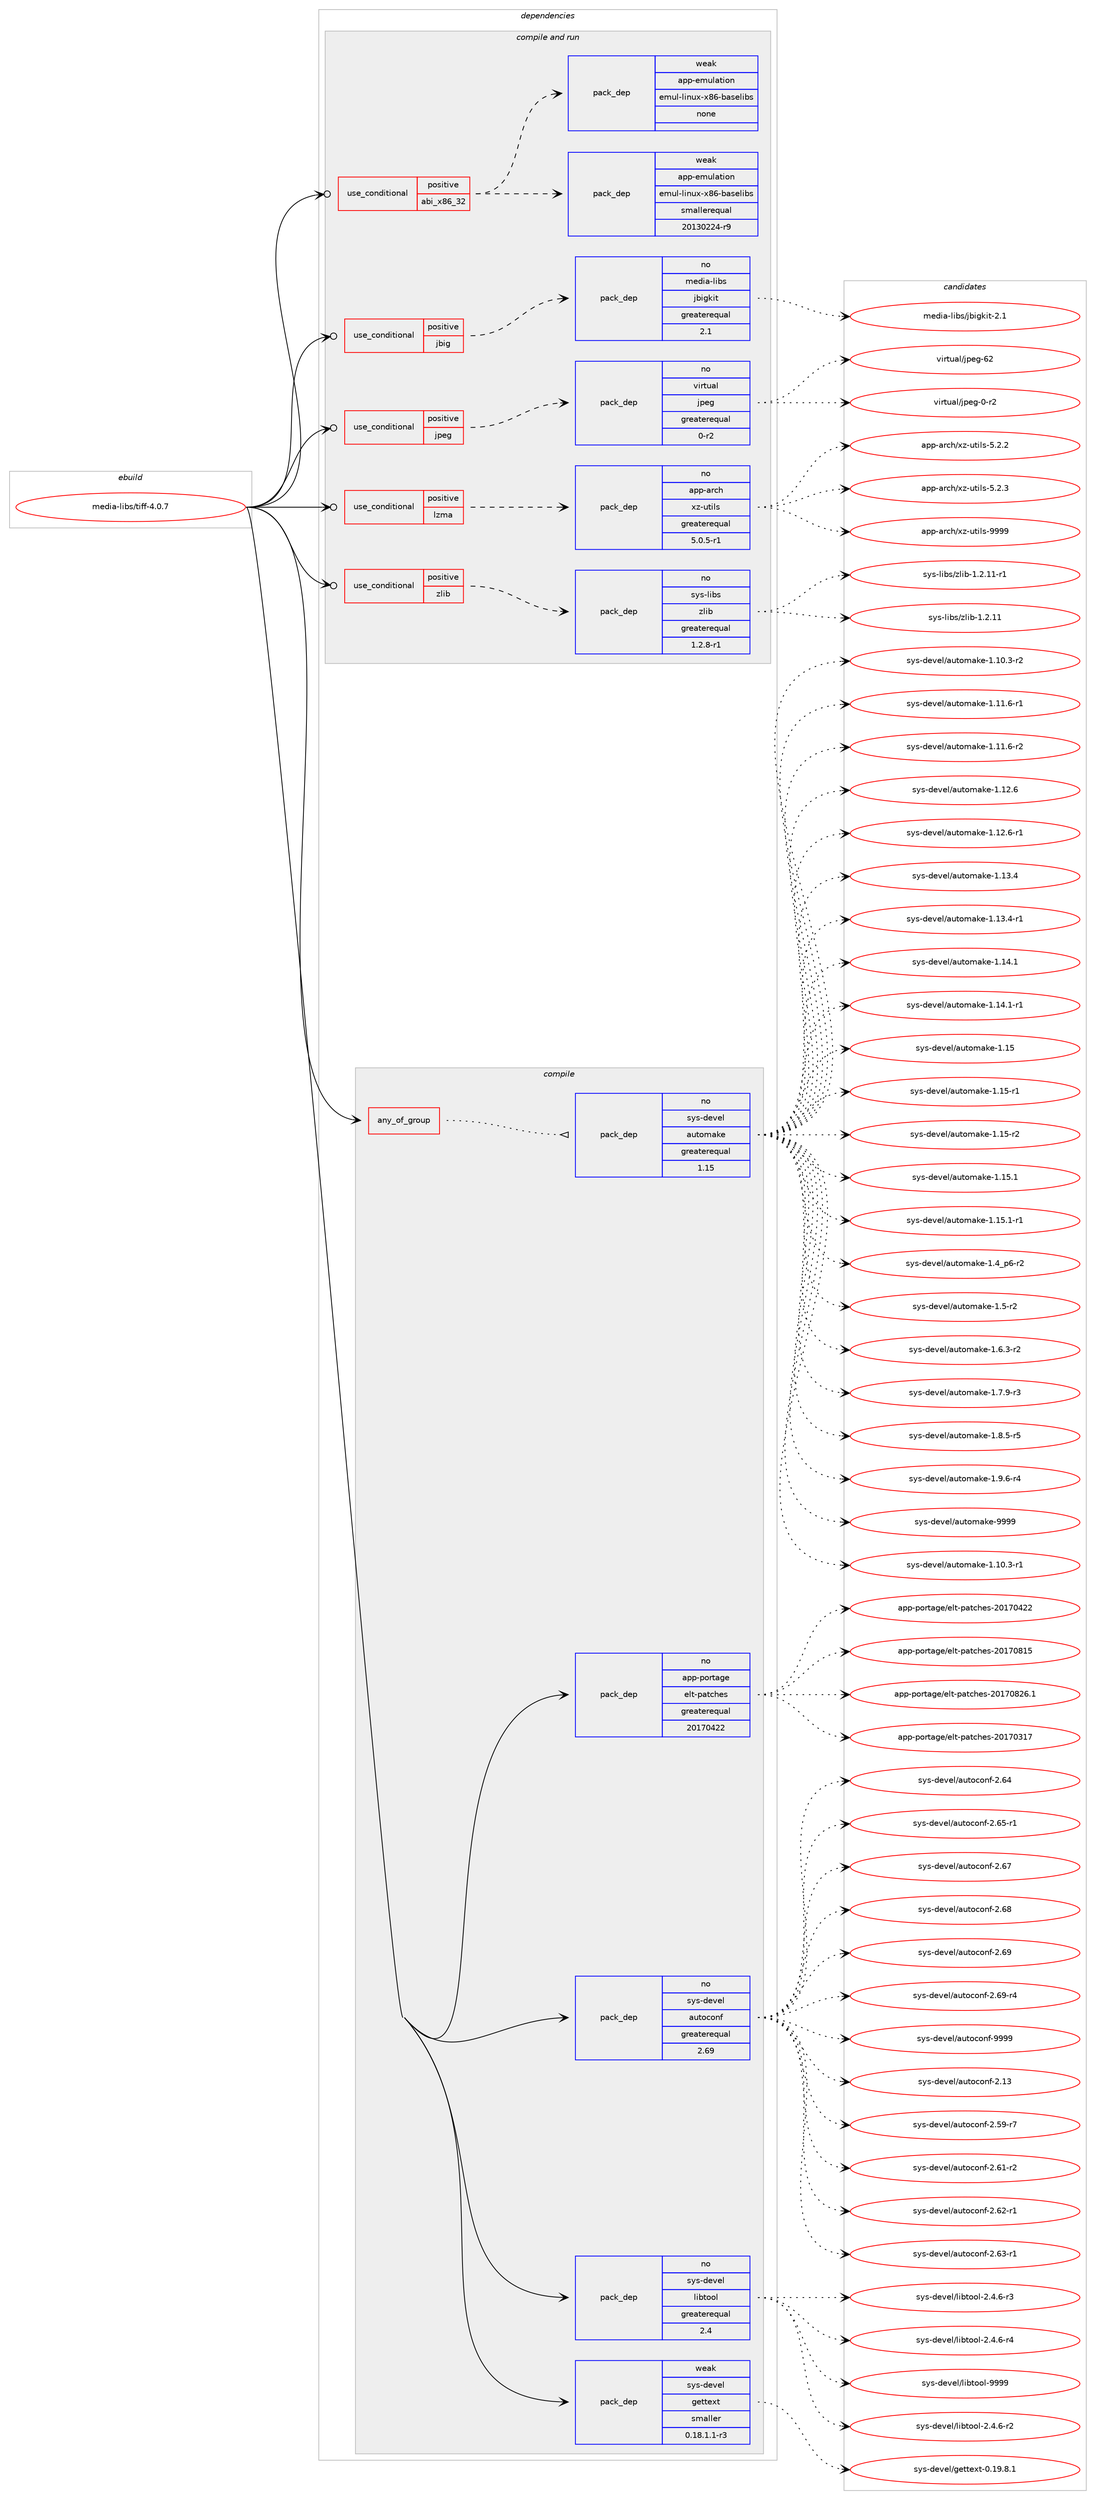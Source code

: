 digraph prolog {

# *************
# Graph options
# *************

newrank=true;
concentrate=true;
compound=true;
graph [rankdir=LR,fontname=Helvetica,fontsize=10,ranksep=1.5];#, ranksep=2.5, nodesep=0.2];
edge  [arrowhead=vee];
node  [fontname=Helvetica,fontsize=10];

# **********
# The ebuild
# **********

subgraph cluster_leftcol {
color=gray;
rank=same;
label=<<i>ebuild</i>>;
id [label="media-libs/tiff-4.0.7", color=red, width=4, href="../media-libs/tiff-4.0.7.svg"];
}

# ****************
# The dependencies
# ****************

subgraph cluster_midcol {
color=gray;
label=<<i>dependencies</i>>;
subgraph cluster_compile {
fillcolor="#eeeeee";
style=filled;
label=<<i>compile</i>>;
subgraph any5780 {
dependency370776 [label=<<TABLE BORDER="0" CELLBORDER="1" CELLSPACING="0" CELLPADDING="4"><TR><TD CELLPADDING="10">any_of_group</TD></TR></TABLE>>, shape=none, color=red];subgraph pack273263 {
dependency370777 [label=<<TABLE BORDER="0" CELLBORDER="1" CELLSPACING="0" CELLPADDING="4" WIDTH="220"><TR><TD ROWSPAN="6" CELLPADDING="30">pack_dep</TD></TR><TR><TD WIDTH="110">no</TD></TR><TR><TD>sys-devel</TD></TR><TR><TD>automake</TD></TR><TR><TD>greaterequal</TD></TR><TR><TD>1.15</TD></TR></TABLE>>, shape=none, color=blue];
}
dependency370776:e -> dependency370777:w [weight=20,style="dotted",arrowhead="oinv"];
}
id:e -> dependency370776:w [weight=20,style="solid",arrowhead="vee"];
subgraph pack273264 {
dependency370778 [label=<<TABLE BORDER="0" CELLBORDER="1" CELLSPACING="0" CELLPADDING="4" WIDTH="220"><TR><TD ROWSPAN="6" CELLPADDING="30">pack_dep</TD></TR><TR><TD WIDTH="110">no</TD></TR><TR><TD>app-portage</TD></TR><TR><TD>elt-patches</TD></TR><TR><TD>greaterequal</TD></TR><TR><TD>20170422</TD></TR></TABLE>>, shape=none, color=blue];
}
id:e -> dependency370778:w [weight=20,style="solid",arrowhead="vee"];
subgraph pack273265 {
dependency370779 [label=<<TABLE BORDER="0" CELLBORDER="1" CELLSPACING="0" CELLPADDING="4" WIDTH="220"><TR><TD ROWSPAN="6" CELLPADDING="30">pack_dep</TD></TR><TR><TD WIDTH="110">no</TD></TR><TR><TD>sys-devel</TD></TR><TR><TD>autoconf</TD></TR><TR><TD>greaterequal</TD></TR><TR><TD>2.69</TD></TR></TABLE>>, shape=none, color=blue];
}
id:e -> dependency370779:w [weight=20,style="solid",arrowhead="vee"];
subgraph pack273266 {
dependency370780 [label=<<TABLE BORDER="0" CELLBORDER="1" CELLSPACING="0" CELLPADDING="4" WIDTH="220"><TR><TD ROWSPAN="6" CELLPADDING="30">pack_dep</TD></TR><TR><TD WIDTH="110">no</TD></TR><TR><TD>sys-devel</TD></TR><TR><TD>libtool</TD></TR><TR><TD>greaterequal</TD></TR><TR><TD>2.4</TD></TR></TABLE>>, shape=none, color=blue];
}
id:e -> dependency370780:w [weight=20,style="solid",arrowhead="vee"];
subgraph pack273267 {
dependency370781 [label=<<TABLE BORDER="0" CELLBORDER="1" CELLSPACING="0" CELLPADDING="4" WIDTH="220"><TR><TD ROWSPAN="6" CELLPADDING="30">pack_dep</TD></TR><TR><TD WIDTH="110">weak</TD></TR><TR><TD>sys-devel</TD></TR><TR><TD>gettext</TD></TR><TR><TD>smaller</TD></TR><TR><TD>0.18.1.1-r3</TD></TR></TABLE>>, shape=none, color=blue];
}
id:e -> dependency370781:w [weight=20,style="solid",arrowhead="vee"];
}
subgraph cluster_compileandrun {
fillcolor="#eeeeee";
style=filled;
label=<<i>compile and run</i>>;
subgraph cond91587 {
dependency370782 [label=<<TABLE BORDER="0" CELLBORDER="1" CELLSPACING="0" CELLPADDING="4"><TR><TD ROWSPAN="3" CELLPADDING="10">use_conditional</TD></TR><TR><TD>positive</TD></TR><TR><TD>abi_x86_32</TD></TR></TABLE>>, shape=none, color=red];
subgraph pack273268 {
dependency370783 [label=<<TABLE BORDER="0" CELLBORDER="1" CELLSPACING="0" CELLPADDING="4" WIDTH="220"><TR><TD ROWSPAN="6" CELLPADDING="30">pack_dep</TD></TR><TR><TD WIDTH="110">weak</TD></TR><TR><TD>app-emulation</TD></TR><TR><TD>emul-linux-x86-baselibs</TD></TR><TR><TD>smallerequal</TD></TR><TR><TD>20130224-r9</TD></TR></TABLE>>, shape=none, color=blue];
}
dependency370782:e -> dependency370783:w [weight=20,style="dashed",arrowhead="vee"];
subgraph pack273269 {
dependency370784 [label=<<TABLE BORDER="0" CELLBORDER="1" CELLSPACING="0" CELLPADDING="4" WIDTH="220"><TR><TD ROWSPAN="6" CELLPADDING="30">pack_dep</TD></TR><TR><TD WIDTH="110">weak</TD></TR><TR><TD>app-emulation</TD></TR><TR><TD>emul-linux-x86-baselibs</TD></TR><TR><TD>none</TD></TR><TR><TD></TD></TR></TABLE>>, shape=none, color=blue];
}
dependency370782:e -> dependency370784:w [weight=20,style="dashed",arrowhead="vee"];
}
id:e -> dependency370782:w [weight=20,style="solid",arrowhead="odotvee"];
subgraph cond91588 {
dependency370785 [label=<<TABLE BORDER="0" CELLBORDER="1" CELLSPACING="0" CELLPADDING="4"><TR><TD ROWSPAN="3" CELLPADDING="10">use_conditional</TD></TR><TR><TD>positive</TD></TR><TR><TD>jbig</TD></TR></TABLE>>, shape=none, color=red];
subgraph pack273270 {
dependency370786 [label=<<TABLE BORDER="0" CELLBORDER="1" CELLSPACING="0" CELLPADDING="4" WIDTH="220"><TR><TD ROWSPAN="6" CELLPADDING="30">pack_dep</TD></TR><TR><TD WIDTH="110">no</TD></TR><TR><TD>media-libs</TD></TR><TR><TD>jbigkit</TD></TR><TR><TD>greaterequal</TD></TR><TR><TD>2.1</TD></TR></TABLE>>, shape=none, color=blue];
}
dependency370785:e -> dependency370786:w [weight=20,style="dashed",arrowhead="vee"];
}
id:e -> dependency370785:w [weight=20,style="solid",arrowhead="odotvee"];
subgraph cond91589 {
dependency370787 [label=<<TABLE BORDER="0" CELLBORDER="1" CELLSPACING="0" CELLPADDING="4"><TR><TD ROWSPAN="3" CELLPADDING="10">use_conditional</TD></TR><TR><TD>positive</TD></TR><TR><TD>jpeg</TD></TR></TABLE>>, shape=none, color=red];
subgraph pack273271 {
dependency370788 [label=<<TABLE BORDER="0" CELLBORDER="1" CELLSPACING="0" CELLPADDING="4" WIDTH="220"><TR><TD ROWSPAN="6" CELLPADDING="30">pack_dep</TD></TR><TR><TD WIDTH="110">no</TD></TR><TR><TD>virtual</TD></TR><TR><TD>jpeg</TD></TR><TR><TD>greaterequal</TD></TR><TR><TD>0-r2</TD></TR></TABLE>>, shape=none, color=blue];
}
dependency370787:e -> dependency370788:w [weight=20,style="dashed",arrowhead="vee"];
}
id:e -> dependency370787:w [weight=20,style="solid",arrowhead="odotvee"];
subgraph cond91590 {
dependency370789 [label=<<TABLE BORDER="0" CELLBORDER="1" CELLSPACING="0" CELLPADDING="4"><TR><TD ROWSPAN="3" CELLPADDING="10">use_conditional</TD></TR><TR><TD>positive</TD></TR><TR><TD>lzma</TD></TR></TABLE>>, shape=none, color=red];
subgraph pack273272 {
dependency370790 [label=<<TABLE BORDER="0" CELLBORDER="1" CELLSPACING="0" CELLPADDING="4" WIDTH="220"><TR><TD ROWSPAN="6" CELLPADDING="30">pack_dep</TD></TR><TR><TD WIDTH="110">no</TD></TR><TR><TD>app-arch</TD></TR><TR><TD>xz-utils</TD></TR><TR><TD>greaterequal</TD></TR><TR><TD>5.0.5-r1</TD></TR></TABLE>>, shape=none, color=blue];
}
dependency370789:e -> dependency370790:w [weight=20,style="dashed",arrowhead="vee"];
}
id:e -> dependency370789:w [weight=20,style="solid",arrowhead="odotvee"];
subgraph cond91591 {
dependency370791 [label=<<TABLE BORDER="0" CELLBORDER="1" CELLSPACING="0" CELLPADDING="4"><TR><TD ROWSPAN="3" CELLPADDING="10">use_conditional</TD></TR><TR><TD>positive</TD></TR><TR><TD>zlib</TD></TR></TABLE>>, shape=none, color=red];
subgraph pack273273 {
dependency370792 [label=<<TABLE BORDER="0" CELLBORDER="1" CELLSPACING="0" CELLPADDING="4" WIDTH="220"><TR><TD ROWSPAN="6" CELLPADDING="30">pack_dep</TD></TR><TR><TD WIDTH="110">no</TD></TR><TR><TD>sys-libs</TD></TR><TR><TD>zlib</TD></TR><TR><TD>greaterequal</TD></TR><TR><TD>1.2.8-r1</TD></TR></TABLE>>, shape=none, color=blue];
}
dependency370791:e -> dependency370792:w [weight=20,style="dashed",arrowhead="vee"];
}
id:e -> dependency370791:w [weight=20,style="solid",arrowhead="odotvee"];
}
subgraph cluster_run {
fillcolor="#eeeeee";
style=filled;
label=<<i>run</i>>;
}
}

# **************
# The candidates
# **************

subgraph cluster_choices {
rank=same;
color=gray;
label=<<i>candidates</i>>;

subgraph choice273263 {
color=black;
nodesep=1;
choice11512111545100101118101108479711711611110997107101454946494846514511449 [label="sys-devel/automake-1.10.3-r1", color=red, width=4,href="../sys-devel/automake-1.10.3-r1.svg"];
choice11512111545100101118101108479711711611110997107101454946494846514511450 [label="sys-devel/automake-1.10.3-r2", color=red, width=4,href="../sys-devel/automake-1.10.3-r2.svg"];
choice11512111545100101118101108479711711611110997107101454946494946544511449 [label="sys-devel/automake-1.11.6-r1", color=red, width=4,href="../sys-devel/automake-1.11.6-r1.svg"];
choice11512111545100101118101108479711711611110997107101454946494946544511450 [label="sys-devel/automake-1.11.6-r2", color=red, width=4,href="../sys-devel/automake-1.11.6-r2.svg"];
choice1151211154510010111810110847971171161111099710710145494649504654 [label="sys-devel/automake-1.12.6", color=red, width=4,href="../sys-devel/automake-1.12.6.svg"];
choice11512111545100101118101108479711711611110997107101454946495046544511449 [label="sys-devel/automake-1.12.6-r1", color=red, width=4,href="../sys-devel/automake-1.12.6-r1.svg"];
choice1151211154510010111810110847971171161111099710710145494649514652 [label="sys-devel/automake-1.13.4", color=red, width=4,href="../sys-devel/automake-1.13.4.svg"];
choice11512111545100101118101108479711711611110997107101454946495146524511449 [label="sys-devel/automake-1.13.4-r1", color=red, width=4,href="../sys-devel/automake-1.13.4-r1.svg"];
choice1151211154510010111810110847971171161111099710710145494649524649 [label="sys-devel/automake-1.14.1", color=red, width=4,href="../sys-devel/automake-1.14.1.svg"];
choice11512111545100101118101108479711711611110997107101454946495246494511449 [label="sys-devel/automake-1.14.1-r1", color=red, width=4,href="../sys-devel/automake-1.14.1-r1.svg"];
choice115121115451001011181011084797117116111109971071014549464953 [label="sys-devel/automake-1.15", color=red, width=4,href="../sys-devel/automake-1.15.svg"];
choice1151211154510010111810110847971171161111099710710145494649534511449 [label="sys-devel/automake-1.15-r1", color=red, width=4,href="../sys-devel/automake-1.15-r1.svg"];
choice1151211154510010111810110847971171161111099710710145494649534511450 [label="sys-devel/automake-1.15-r2", color=red, width=4,href="../sys-devel/automake-1.15-r2.svg"];
choice1151211154510010111810110847971171161111099710710145494649534649 [label="sys-devel/automake-1.15.1", color=red, width=4,href="../sys-devel/automake-1.15.1.svg"];
choice11512111545100101118101108479711711611110997107101454946495346494511449 [label="sys-devel/automake-1.15.1-r1", color=red, width=4,href="../sys-devel/automake-1.15.1-r1.svg"];
choice115121115451001011181011084797117116111109971071014549465295112544511450 [label="sys-devel/automake-1.4_p6-r2", color=red, width=4,href="../sys-devel/automake-1.4_p6-r2.svg"];
choice11512111545100101118101108479711711611110997107101454946534511450 [label="sys-devel/automake-1.5-r2", color=red, width=4,href="../sys-devel/automake-1.5-r2.svg"];
choice115121115451001011181011084797117116111109971071014549465446514511450 [label="sys-devel/automake-1.6.3-r2", color=red, width=4,href="../sys-devel/automake-1.6.3-r2.svg"];
choice115121115451001011181011084797117116111109971071014549465546574511451 [label="sys-devel/automake-1.7.9-r3", color=red, width=4,href="../sys-devel/automake-1.7.9-r3.svg"];
choice115121115451001011181011084797117116111109971071014549465646534511453 [label="sys-devel/automake-1.8.5-r5", color=red, width=4,href="../sys-devel/automake-1.8.5-r5.svg"];
choice115121115451001011181011084797117116111109971071014549465746544511452 [label="sys-devel/automake-1.9.6-r4", color=red, width=4,href="../sys-devel/automake-1.9.6-r4.svg"];
choice115121115451001011181011084797117116111109971071014557575757 [label="sys-devel/automake-9999", color=red, width=4,href="../sys-devel/automake-9999.svg"];
dependency370777:e -> choice11512111545100101118101108479711711611110997107101454946494846514511449:w [style=dotted,weight="100"];
dependency370777:e -> choice11512111545100101118101108479711711611110997107101454946494846514511450:w [style=dotted,weight="100"];
dependency370777:e -> choice11512111545100101118101108479711711611110997107101454946494946544511449:w [style=dotted,weight="100"];
dependency370777:e -> choice11512111545100101118101108479711711611110997107101454946494946544511450:w [style=dotted,weight="100"];
dependency370777:e -> choice1151211154510010111810110847971171161111099710710145494649504654:w [style=dotted,weight="100"];
dependency370777:e -> choice11512111545100101118101108479711711611110997107101454946495046544511449:w [style=dotted,weight="100"];
dependency370777:e -> choice1151211154510010111810110847971171161111099710710145494649514652:w [style=dotted,weight="100"];
dependency370777:e -> choice11512111545100101118101108479711711611110997107101454946495146524511449:w [style=dotted,weight="100"];
dependency370777:e -> choice1151211154510010111810110847971171161111099710710145494649524649:w [style=dotted,weight="100"];
dependency370777:e -> choice11512111545100101118101108479711711611110997107101454946495246494511449:w [style=dotted,weight="100"];
dependency370777:e -> choice115121115451001011181011084797117116111109971071014549464953:w [style=dotted,weight="100"];
dependency370777:e -> choice1151211154510010111810110847971171161111099710710145494649534511449:w [style=dotted,weight="100"];
dependency370777:e -> choice1151211154510010111810110847971171161111099710710145494649534511450:w [style=dotted,weight="100"];
dependency370777:e -> choice1151211154510010111810110847971171161111099710710145494649534649:w [style=dotted,weight="100"];
dependency370777:e -> choice11512111545100101118101108479711711611110997107101454946495346494511449:w [style=dotted,weight="100"];
dependency370777:e -> choice115121115451001011181011084797117116111109971071014549465295112544511450:w [style=dotted,weight="100"];
dependency370777:e -> choice11512111545100101118101108479711711611110997107101454946534511450:w [style=dotted,weight="100"];
dependency370777:e -> choice115121115451001011181011084797117116111109971071014549465446514511450:w [style=dotted,weight="100"];
dependency370777:e -> choice115121115451001011181011084797117116111109971071014549465546574511451:w [style=dotted,weight="100"];
dependency370777:e -> choice115121115451001011181011084797117116111109971071014549465646534511453:w [style=dotted,weight="100"];
dependency370777:e -> choice115121115451001011181011084797117116111109971071014549465746544511452:w [style=dotted,weight="100"];
dependency370777:e -> choice115121115451001011181011084797117116111109971071014557575757:w [style=dotted,weight="100"];
}
subgraph choice273264 {
color=black;
nodesep=1;
choice97112112451121111141169710310147101108116451129711699104101115455048495548514955 [label="app-portage/elt-patches-20170317", color=red, width=4,href="../app-portage/elt-patches-20170317.svg"];
choice97112112451121111141169710310147101108116451129711699104101115455048495548525050 [label="app-portage/elt-patches-20170422", color=red, width=4,href="../app-portage/elt-patches-20170422.svg"];
choice97112112451121111141169710310147101108116451129711699104101115455048495548564953 [label="app-portage/elt-patches-20170815", color=red, width=4,href="../app-portage/elt-patches-20170815.svg"];
choice971121124511211111411697103101471011081164511297116991041011154550484955485650544649 [label="app-portage/elt-patches-20170826.1", color=red, width=4,href="../app-portage/elt-patches-20170826.1.svg"];
dependency370778:e -> choice97112112451121111141169710310147101108116451129711699104101115455048495548514955:w [style=dotted,weight="100"];
dependency370778:e -> choice97112112451121111141169710310147101108116451129711699104101115455048495548525050:w [style=dotted,weight="100"];
dependency370778:e -> choice97112112451121111141169710310147101108116451129711699104101115455048495548564953:w [style=dotted,weight="100"];
dependency370778:e -> choice971121124511211111411697103101471011081164511297116991041011154550484955485650544649:w [style=dotted,weight="100"];
}
subgraph choice273265 {
color=black;
nodesep=1;
choice115121115451001011181011084797117116111991111101024550464951 [label="sys-devel/autoconf-2.13", color=red, width=4,href="../sys-devel/autoconf-2.13.svg"];
choice1151211154510010111810110847971171161119911111010245504653574511455 [label="sys-devel/autoconf-2.59-r7", color=red, width=4,href="../sys-devel/autoconf-2.59-r7.svg"];
choice1151211154510010111810110847971171161119911111010245504654494511450 [label="sys-devel/autoconf-2.61-r2", color=red, width=4,href="../sys-devel/autoconf-2.61-r2.svg"];
choice1151211154510010111810110847971171161119911111010245504654504511449 [label="sys-devel/autoconf-2.62-r1", color=red, width=4,href="../sys-devel/autoconf-2.62-r1.svg"];
choice1151211154510010111810110847971171161119911111010245504654514511449 [label="sys-devel/autoconf-2.63-r1", color=red, width=4,href="../sys-devel/autoconf-2.63-r1.svg"];
choice115121115451001011181011084797117116111991111101024550465452 [label="sys-devel/autoconf-2.64", color=red, width=4,href="../sys-devel/autoconf-2.64.svg"];
choice1151211154510010111810110847971171161119911111010245504654534511449 [label="sys-devel/autoconf-2.65-r1", color=red, width=4,href="../sys-devel/autoconf-2.65-r1.svg"];
choice115121115451001011181011084797117116111991111101024550465455 [label="sys-devel/autoconf-2.67", color=red, width=4,href="../sys-devel/autoconf-2.67.svg"];
choice115121115451001011181011084797117116111991111101024550465456 [label="sys-devel/autoconf-2.68", color=red, width=4,href="../sys-devel/autoconf-2.68.svg"];
choice115121115451001011181011084797117116111991111101024550465457 [label="sys-devel/autoconf-2.69", color=red, width=4,href="../sys-devel/autoconf-2.69.svg"];
choice1151211154510010111810110847971171161119911111010245504654574511452 [label="sys-devel/autoconf-2.69-r4", color=red, width=4,href="../sys-devel/autoconf-2.69-r4.svg"];
choice115121115451001011181011084797117116111991111101024557575757 [label="sys-devel/autoconf-9999", color=red, width=4,href="../sys-devel/autoconf-9999.svg"];
dependency370779:e -> choice115121115451001011181011084797117116111991111101024550464951:w [style=dotted,weight="100"];
dependency370779:e -> choice1151211154510010111810110847971171161119911111010245504653574511455:w [style=dotted,weight="100"];
dependency370779:e -> choice1151211154510010111810110847971171161119911111010245504654494511450:w [style=dotted,weight="100"];
dependency370779:e -> choice1151211154510010111810110847971171161119911111010245504654504511449:w [style=dotted,weight="100"];
dependency370779:e -> choice1151211154510010111810110847971171161119911111010245504654514511449:w [style=dotted,weight="100"];
dependency370779:e -> choice115121115451001011181011084797117116111991111101024550465452:w [style=dotted,weight="100"];
dependency370779:e -> choice1151211154510010111810110847971171161119911111010245504654534511449:w [style=dotted,weight="100"];
dependency370779:e -> choice115121115451001011181011084797117116111991111101024550465455:w [style=dotted,weight="100"];
dependency370779:e -> choice115121115451001011181011084797117116111991111101024550465456:w [style=dotted,weight="100"];
dependency370779:e -> choice115121115451001011181011084797117116111991111101024550465457:w [style=dotted,weight="100"];
dependency370779:e -> choice1151211154510010111810110847971171161119911111010245504654574511452:w [style=dotted,weight="100"];
dependency370779:e -> choice115121115451001011181011084797117116111991111101024557575757:w [style=dotted,weight="100"];
}
subgraph choice273266 {
color=black;
nodesep=1;
choice1151211154510010111810110847108105981161111111084550465246544511450 [label="sys-devel/libtool-2.4.6-r2", color=red, width=4,href="../sys-devel/libtool-2.4.6-r2.svg"];
choice1151211154510010111810110847108105981161111111084550465246544511451 [label="sys-devel/libtool-2.4.6-r3", color=red, width=4,href="../sys-devel/libtool-2.4.6-r3.svg"];
choice1151211154510010111810110847108105981161111111084550465246544511452 [label="sys-devel/libtool-2.4.6-r4", color=red, width=4,href="../sys-devel/libtool-2.4.6-r4.svg"];
choice1151211154510010111810110847108105981161111111084557575757 [label="sys-devel/libtool-9999", color=red, width=4,href="../sys-devel/libtool-9999.svg"];
dependency370780:e -> choice1151211154510010111810110847108105981161111111084550465246544511450:w [style=dotted,weight="100"];
dependency370780:e -> choice1151211154510010111810110847108105981161111111084550465246544511451:w [style=dotted,weight="100"];
dependency370780:e -> choice1151211154510010111810110847108105981161111111084550465246544511452:w [style=dotted,weight="100"];
dependency370780:e -> choice1151211154510010111810110847108105981161111111084557575757:w [style=dotted,weight="100"];
}
subgraph choice273267 {
color=black;
nodesep=1;
choice1151211154510010111810110847103101116116101120116454846495746564649 [label="sys-devel/gettext-0.19.8.1", color=red, width=4,href="../sys-devel/gettext-0.19.8.1.svg"];
dependency370781:e -> choice1151211154510010111810110847103101116116101120116454846495746564649:w [style=dotted,weight="100"];
}
subgraph choice273268 {
color=black;
nodesep=1;
}
subgraph choice273269 {
color=black;
nodesep=1;
}
subgraph choice273270 {
color=black;
nodesep=1;
choice109101100105974510810598115471069810510310710511645504649 [label="media-libs/jbigkit-2.1", color=red, width=4,href="../media-libs/jbigkit-2.1.svg"];
dependency370786:e -> choice109101100105974510810598115471069810510310710511645504649:w [style=dotted,weight="100"];
}
subgraph choice273271 {
color=black;
nodesep=1;
choice118105114116117971084710611210110345484511450 [label="virtual/jpeg-0-r2", color=red, width=4,href="../virtual/jpeg-0-r2.svg"];
choice1181051141161179710847106112101103455450 [label="virtual/jpeg-62", color=red, width=4,href="../virtual/jpeg-62.svg"];
dependency370788:e -> choice118105114116117971084710611210110345484511450:w [style=dotted,weight="100"];
dependency370788:e -> choice1181051141161179710847106112101103455450:w [style=dotted,weight="100"];
}
subgraph choice273272 {
color=black;
nodesep=1;
choice971121124597114991044712012245117116105108115455346504650 [label="app-arch/xz-utils-5.2.2", color=red, width=4,href="../app-arch/xz-utils-5.2.2.svg"];
choice971121124597114991044712012245117116105108115455346504651 [label="app-arch/xz-utils-5.2.3", color=red, width=4,href="../app-arch/xz-utils-5.2.3.svg"];
choice9711211245971149910447120122451171161051081154557575757 [label="app-arch/xz-utils-9999", color=red, width=4,href="../app-arch/xz-utils-9999.svg"];
dependency370790:e -> choice971121124597114991044712012245117116105108115455346504650:w [style=dotted,weight="100"];
dependency370790:e -> choice971121124597114991044712012245117116105108115455346504651:w [style=dotted,weight="100"];
dependency370790:e -> choice9711211245971149910447120122451171161051081154557575757:w [style=dotted,weight="100"];
}
subgraph choice273273 {
color=black;
nodesep=1;
choice1151211154510810598115471221081059845494650464949 [label="sys-libs/zlib-1.2.11", color=red, width=4,href="../sys-libs/zlib-1.2.11.svg"];
choice11512111545108105981154712210810598454946504649494511449 [label="sys-libs/zlib-1.2.11-r1", color=red, width=4,href="../sys-libs/zlib-1.2.11-r1.svg"];
dependency370792:e -> choice1151211154510810598115471221081059845494650464949:w [style=dotted,weight="100"];
dependency370792:e -> choice11512111545108105981154712210810598454946504649494511449:w [style=dotted,weight="100"];
}
}

}
